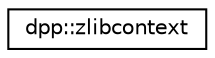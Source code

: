 digraph "Graphical Class Hierarchy"
{
 // INTERACTIVE_SVG=YES
  edge [fontname="Helvetica",fontsize="10",labelfontname="Helvetica",labelfontsize="10"];
  node [fontname="Helvetica",fontsize="10",shape=record];
  rankdir="LR";
  Node1 [label="dpp::zlibcontext",height=0.2,width=0.4,color="black", fillcolor="white", style="filled",URL="$classdpp_1_1zlibcontext.html"];
}
